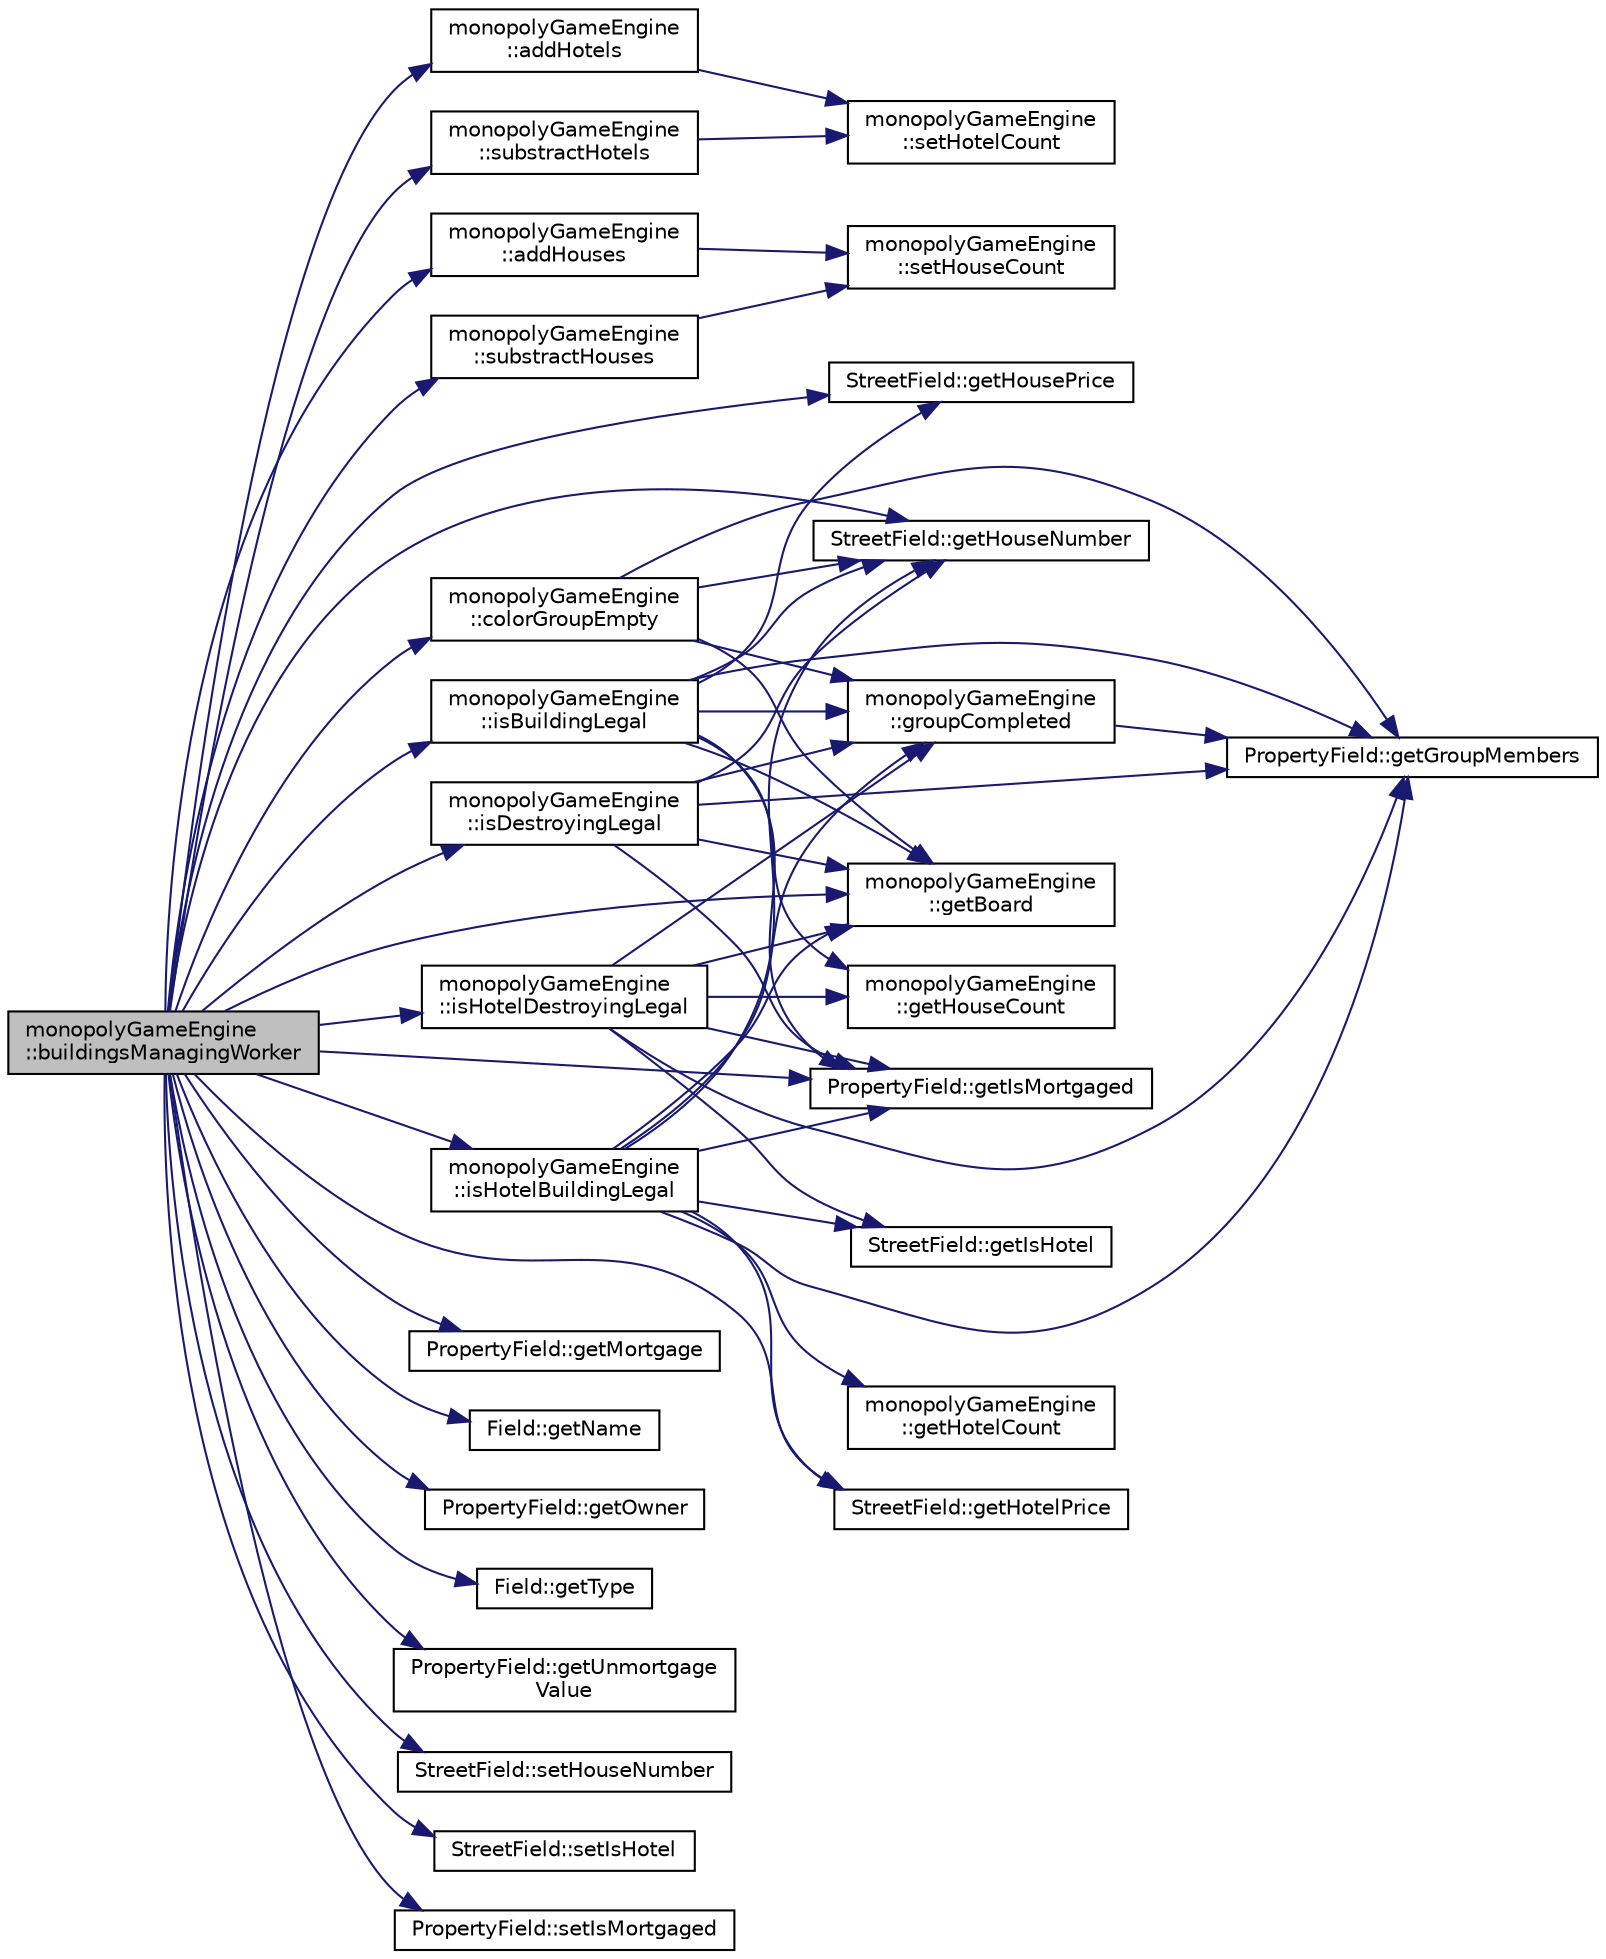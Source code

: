 digraph "monopolyGameEngine::buildingsManagingWorker"
{
 // LATEX_PDF_SIZE
  edge [fontname="Helvetica",fontsize="10",labelfontname="Helvetica",labelfontsize="10"];
  node [fontname="Helvetica",fontsize="10",shape=record];
  rankdir="LR";
  Node1 [label="monopolyGameEngine\l::buildingsManagingWorker",height=0.2,width=0.4,color="black", fillcolor="grey75", style="filled", fontcolor="black",tooltip=" "];
  Node1 -> Node2 [color="midnightblue",fontsize="10",style="solid",fontname="Helvetica"];
  Node2 [label="monopolyGameEngine\l::addHotels",height=0.2,width=0.4,color="black", fillcolor="white", style="filled",URL="$classmonopoly_game_engine.html#a99af650b99e1f4a3bc186da3aac6743f",tooltip=" "];
  Node2 -> Node3 [color="midnightblue",fontsize="10",style="solid",fontname="Helvetica"];
  Node3 [label="monopolyGameEngine\l::setHotelCount",height=0.2,width=0.4,color="black", fillcolor="white", style="filled",URL="$classmonopoly_game_engine.html#a929ee51bc796ef0d0cd8500d79bf488b",tooltip=" "];
  Node1 -> Node4 [color="midnightblue",fontsize="10",style="solid",fontname="Helvetica"];
  Node4 [label="monopolyGameEngine\l::addHouses",height=0.2,width=0.4,color="black", fillcolor="white", style="filled",URL="$classmonopoly_game_engine.html#ab7de7f4666764569f6bf3cbad8408ed1",tooltip=" "];
  Node4 -> Node5 [color="midnightblue",fontsize="10",style="solid",fontname="Helvetica"];
  Node5 [label="monopolyGameEngine\l::setHouseCount",height=0.2,width=0.4,color="black", fillcolor="white", style="filled",URL="$classmonopoly_game_engine.html#a69495369d29826bab9be4555184c89a3",tooltip=" "];
  Node1 -> Node6 [color="midnightblue",fontsize="10",style="solid",fontname="Helvetica"];
  Node6 [label="monopolyGameEngine\l::colorGroupEmpty",height=0.2,width=0.4,color="black", fillcolor="white", style="filled",URL="$classmonopoly_game_engine.html#af0dcb169ec97293dadc327ad4b861df5",tooltip=" "];
  Node6 -> Node7 [color="midnightblue",fontsize="10",style="solid",fontname="Helvetica"];
  Node7 [label="monopolyGameEngine\l::getBoard",height=0.2,width=0.4,color="black", fillcolor="white", style="filled",URL="$classmonopoly_game_engine.html#a7745bb931ce95f84f0b07843414e0d36",tooltip=" "];
  Node6 -> Node8 [color="midnightblue",fontsize="10",style="solid",fontname="Helvetica"];
  Node8 [label="PropertyField::getGroupMembers",height=0.2,width=0.4,color="black", fillcolor="white", style="filled",URL="$class_property_field.html#a676180ae8ad98644572c47787ea0a01f",tooltip=" "];
  Node6 -> Node9 [color="midnightblue",fontsize="10",style="solid",fontname="Helvetica"];
  Node9 [label="StreetField::getHouseNumber",height=0.2,width=0.4,color="black", fillcolor="white", style="filled",URL="$class_street_field.html#aaee4c344c359e9762653472f7f2e5df0",tooltip=" "];
  Node6 -> Node10 [color="midnightblue",fontsize="10",style="solid",fontname="Helvetica"];
  Node10 [label="monopolyGameEngine\l::groupCompleted",height=0.2,width=0.4,color="black", fillcolor="white", style="filled",URL="$classmonopoly_game_engine.html#a812b12efc4a929ca7d81d98cf9acf761",tooltip=" "];
  Node10 -> Node8 [color="midnightblue",fontsize="10",style="solid",fontname="Helvetica"];
  Node1 -> Node7 [color="midnightblue",fontsize="10",style="solid",fontname="Helvetica"];
  Node1 -> Node11 [color="midnightblue",fontsize="10",style="solid",fontname="Helvetica"];
  Node11 [label="StreetField::getHotelPrice",height=0.2,width=0.4,color="black", fillcolor="white", style="filled",URL="$class_street_field.html#a51d31e674e5526536210d24ed5bdc2c2",tooltip=" "];
  Node1 -> Node9 [color="midnightblue",fontsize="10",style="solid",fontname="Helvetica"];
  Node1 -> Node12 [color="midnightblue",fontsize="10",style="solid",fontname="Helvetica"];
  Node12 [label="StreetField::getHousePrice",height=0.2,width=0.4,color="black", fillcolor="white", style="filled",URL="$class_street_field.html#a812b99b2c3dc615a26f81756fa41aa51",tooltip=" "];
  Node1 -> Node13 [color="midnightblue",fontsize="10",style="solid",fontname="Helvetica"];
  Node13 [label="PropertyField::getIsMortgaged",height=0.2,width=0.4,color="black", fillcolor="white", style="filled",URL="$class_property_field.html#a1fffe1254ab983b26a27f44f60790118",tooltip=" "];
  Node1 -> Node14 [color="midnightblue",fontsize="10",style="solid",fontname="Helvetica"];
  Node14 [label="PropertyField::getMortgage",height=0.2,width=0.4,color="black", fillcolor="white", style="filled",URL="$class_property_field.html#afeddcb21f639b779a94a5d471059e7e3",tooltip=" "];
  Node1 -> Node15 [color="midnightblue",fontsize="10",style="solid",fontname="Helvetica"];
  Node15 [label="Field::getName",height=0.2,width=0.4,color="black", fillcolor="white", style="filled",URL="$class_field.html#ad2e239a719acc3285a9b11b3aef6808c",tooltip=" "];
  Node1 -> Node16 [color="midnightblue",fontsize="10",style="solid",fontname="Helvetica"];
  Node16 [label="PropertyField::getOwner",height=0.2,width=0.4,color="black", fillcolor="white", style="filled",URL="$class_property_field.html#a4e8d167377c43ea54f32d355d8d07993",tooltip=" "];
  Node1 -> Node17 [color="midnightblue",fontsize="10",style="solid",fontname="Helvetica"];
  Node17 [label="Field::getType",height=0.2,width=0.4,color="black", fillcolor="white", style="filled",URL="$class_field.html#a3c5261dc7fc032dd06268d3c94028d73",tooltip=" "];
  Node1 -> Node18 [color="midnightblue",fontsize="10",style="solid",fontname="Helvetica"];
  Node18 [label="PropertyField::getUnmortgage\lValue",height=0.2,width=0.4,color="black", fillcolor="white", style="filled",URL="$class_property_field.html#a5e8b305dba61b190acbfbf4f1e82af96",tooltip=" "];
  Node1 -> Node19 [color="midnightblue",fontsize="10",style="solid",fontname="Helvetica"];
  Node19 [label="monopolyGameEngine\l::isBuildingLegal",height=0.2,width=0.4,color="black", fillcolor="white", style="filled",URL="$classmonopoly_game_engine.html#afe6721e131658a56956b4aca576420bf",tooltip=" "];
  Node19 -> Node7 [color="midnightblue",fontsize="10",style="solid",fontname="Helvetica"];
  Node19 -> Node8 [color="midnightblue",fontsize="10",style="solid",fontname="Helvetica"];
  Node19 -> Node20 [color="midnightblue",fontsize="10",style="solid",fontname="Helvetica"];
  Node20 [label="monopolyGameEngine\l::getHouseCount",height=0.2,width=0.4,color="black", fillcolor="white", style="filled",URL="$classmonopoly_game_engine.html#afed3b08203b9ef68ed47018e29739c94",tooltip=" "];
  Node19 -> Node9 [color="midnightblue",fontsize="10",style="solid",fontname="Helvetica"];
  Node19 -> Node12 [color="midnightblue",fontsize="10",style="solid",fontname="Helvetica"];
  Node19 -> Node13 [color="midnightblue",fontsize="10",style="solid",fontname="Helvetica"];
  Node19 -> Node10 [color="midnightblue",fontsize="10",style="solid",fontname="Helvetica"];
  Node1 -> Node21 [color="midnightblue",fontsize="10",style="solid",fontname="Helvetica"];
  Node21 [label="monopolyGameEngine\l::isDestroyingLegal",height=0.2,width=0.4,color="black", fillcolor="white", style="filled",URL="$classmonopoly_game_engine.html#a3e7b1e0ef7e0aa94a12775c1b928a315",tooltip=" "];
  Node21 -> Node7 [color="midnightblue",fontsize="10",style="solid",fontname="Helvetica"];
  Node21 -> Node8 [color="midnightblue",fontsize="10",style="solid",fontname="Helvetica"];
  Node21 -> Node9 [color="midnightblue",fontsize="10",style="solid",fontname="Helvetica"];
  Node21 -> Node13 [color="midnightblue",fontsize="10",style="solid",fontname="Helvetica"];
  Node21 -> Node10 [color="midnightblue",fontsize="10",style="solid",fontname="Helvetica"];
  Node1 -> Node22 [color="midnightblue",fontsize="10",style="solid",fontname="Helvetica"];
  Node22 [label="monopolyGameEngine\l::isHotelBuildingLegal",height=0.2,width=0.4,color="black", fillcolor="white", style="filled",URL="$classmonopoly_game_engine.html#a4b8a36fd929cbdfebba4aed60c4c9300",tooltip=" "];
  Node22 -> Node7 [color="midnightblue",fontsize="10",style="solid",fontname="Helvetica"];
  Node22 -> Node8 [color="midnightblue",fontsize="10",style="solid",fontname="Helvetica"];
  Node22 -> Node23 [color="midnightblue",fontsize="10",style="solid",fontname="Helvetica"];
  Node23 [label="monopolyGameEngine\l::getHotelCount",height=0.2,width=0.4,color="black", fillcolor="white", style="filled",URL="$classmonopoly_game_engine.html#af6479c9c150af4f6f19811427b18675f",tooltip=" "];
  Node22 -> Node11 [color="midnightblue",fontsize="10",style="solid",fontname="Helvetica"];
  Node22 -> Node9 [color="midnightblue",fontsize="10",style="solid",fontname="Helvetica"];
  Node22 -> Node24 [color="midnightblue",fontsize="10",style="solid",fontname="Helvetica"];
  Node24 [label="StreetField::getIsHotel",height=0.2,width=0.4,color="black", fillcolor="white", style="filled",URL="$class_street_field.html#a79785c76389d7bf9171797b9d1a16ebd",tooltip=" "];
  Node22 -> Node13 [color="midnightblue",fontsize="10",style="solid",fontname="Helvetica"];
  Node22 -> Node10 [color="midnightblue",fontsize="10",style="solid",fontname="Helvetica"];
  Node1 -> Node25 [color="midnightblue",fontsize="10",style="solid",fontname="Helvetica"];
  Node25 [label="monopolyGameEngine\l::isHotelDestroyingLegal",height=0.2,width=0.4,color="black", fillcolor="white", style="filled",URL="$classmonopoly_game_engine.html#a3e437e4b8342de7d4b4476c0cdcff6a0",tooltip=" "];
  Node25 -> Node7 [color="midnightblue",fontsize="10",style="solid",fontname="Helvetica"];
  Node25 -> Node8 [color="midnightblue",fontsize="10",style="solid",fontname="Helvetica"];
  Node25 -> Node20 [color="midnightblue",fontsize="10",style="solid",fontname="Helvetica"];
  Node25 -> Node24 [color="midnightblue",fontsize="10",style="solid",fontname="Helvetica"];
  Node25 -> Node13 [color="midnightblue",fontsize="10",style="solid",fontname="Helvetica"];
  Node25 -> Node10 [color="midnightblue",fontsize="10",style="solid",fontname="Helvetica"];
  Node1 -> Node26 [color="midnightblue",fontsize="10",style="solid",fontname="Helvetica"];
  Node26 [label="StreetField::setHouseNumber",height=0.2,width=0.4,color="black", fillcolor="white", style="filled",URL="$class_street_field.html#a9cdeb6a4610eed4f47e20d2cdebbe3a1",tooltip=" "];
  Node1 -> Node27 [color="midnightblue",fontsize="10",style="solid",fontname="Helvetica"];
  Node27 [label="StreetField::setIsHotel",height=0.2,width=0.4,color="black", fillcolor="white", style="filled",URL="$class_street_field.html#aa50b622f5cc3dfa6ee3d00aa1a24bd14",tooltip=" "];
  Node1 -> Node28 [color="midnightblue",fontsize="10",style="solid",fontname="Helvetica"];
  Node28 [label="PropertyField::setIsMortgaged",height=0.2,width=0.4,color="black", fillcolor="white", style="filled",URL="$class_property_field.html#a8ed81fa863c3d443a69141445d66616e",tooltip=" "];
  Node1 -> Node29 [color="midnightblue",fontsize="10",style="solid",fontname="Helvetica"];
  Node29 [label="monopolyGameEngine\l::substractHotels",height=0.2,width=0.4,color="black", fillcolor="white", style="filled",URL="$classmonopoly_game_engine.html#a277d25afb09545726767d1330b70bce5",tooltip=" "];
  Node29 -> Node3 [color="midnightblue",fontsize="10",style="solid",fontname="Helvetica"];
  Node1 -> Node30 [color="midnightblue",fontsize="10",style="solid",fontname="Helvetica"];
  Node30 [label="monopolyGameEngine\l::substractHouses",height=0.2,width=0.4,color="black", fillcolor="white", style="filled",URL="$classmonopoly_game_engine.html#ab76a68872f1e019cdebe742806333fb9",tooltip=" "];
  Node30 -> Node5 [color="midnightblue",fontsize="10",style="solid",fontname="Helvetica"];
}
